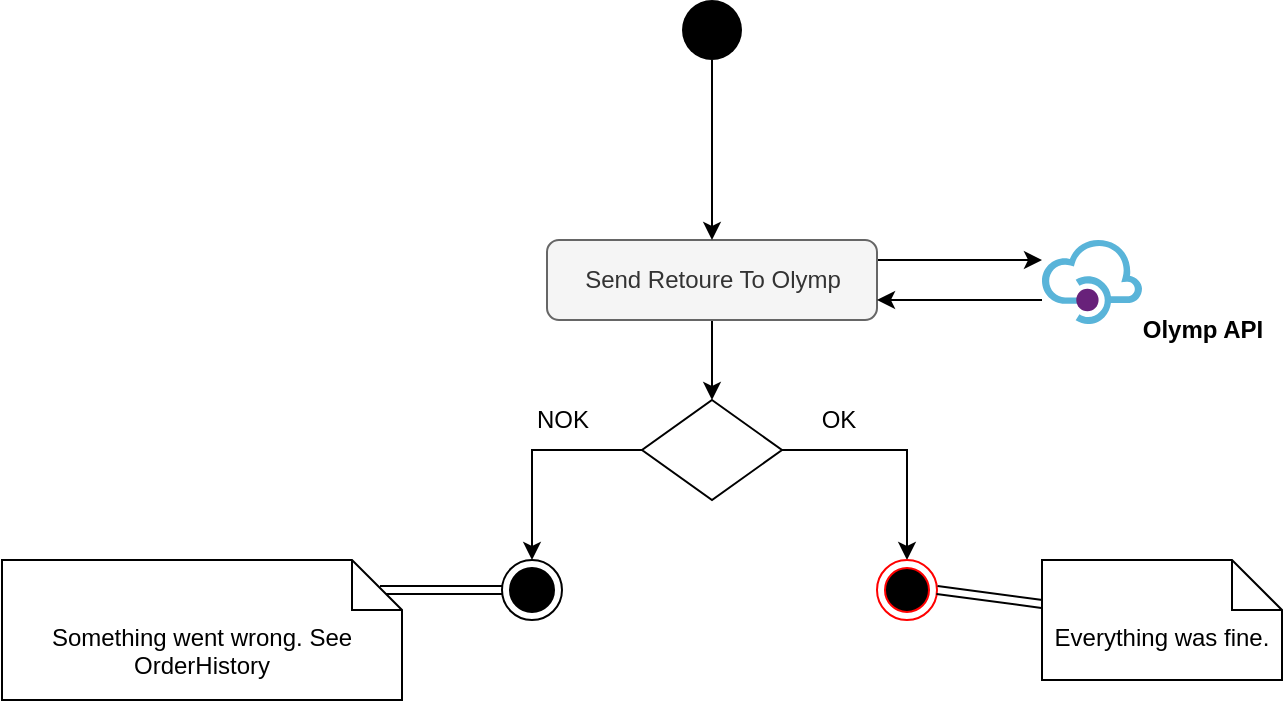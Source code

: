 <mxfile version="20.2.6" type="github">
  <diagram id="icf7YJh2UzKtHFtRUltC" name="Page-1">
    <mxGraphModel dx="2526" dy="1645" grid="1" gridSize="10" guides="1" tooltips="1" connect="1" arrows="1" fold="1" page="1" pageScale="1" pageWidth="1100" pageHeight="850" math="0" shadow="0">
      <root>
        <mxCell id="0" />
        <mxCell id="1" parent="0" />
        <mxCell id="i4U1xHs4qjKVFAHS8vN8-59" style="edgeStyle=orthogonalEdgeStyle;rounded=0;orthogonalLoop=1;jettySize=auto;html=1;entryX=0.5;entryY=0;entryDx=0;entryDy=0;" edge="1" parent="1" source="i4U1xHs4qjKVFAHS8vN8-2" target="i4U1xHs4qjKVFAHS8vN8-16">
          <mxGeometry relative="1" as="geometry" />
        </mxCell>
        <mxCell id="i4U1xHs4qjKVFAHS8vN8-68" style="edgeStyle=orthogonalEdgeStyle;rounded=0;orthogonalLoop=1;jettySize=auto;html=1;exitX=1;exitY=0.25;exitDx=0;exitDy=0;" edge="1" parent="1" source="i4U1xHs4qjKVFAHS8vN8-2" target="i4U1xHs4qjKVFAHS8vN8-66">
          <mxGeometry relative="1" as="geometry">
            <Array as="points">
              <mxPoint x="-510" y="-30" />
              <mxPoint x="-510" y="-30" />
            </Array>
          </mxGeometry>
        </mxCell>
        <mxCell id="i4U1xHs4qjKVFAHS8vN8-2" value="Send Retoure To Olymp" style="rounded=1;whiteSpace=wrap;html=1;fontSize=12;glass=0;strokeWidth=1;shadow=0;fillColor=#f5f5f5;strokeColor=#666666;fontColor=#333333;" vertex="1" parent="1">
          <mxGeometry x="-807.5" y="-40" width="165" height="40" as="geometry" />
        </mxCell>
        <mxCell id="i4U1xHs4qjKVFAHS8vN8-60" style="edgeStyle=orthogonalEdgeStyle;rounded=0;orthogonalLoop=1;jettySize=auto;html=1;entryX=0.5;entryY=0;entryDx=0;entryDy=0;" edge="1" parent="1" source="i4U1xHs4qjKVFAHS8vN8-16" target="i4U1xHs4qjKVFAHS8vN8-18">
          <mxGeometry relative="1" as="geometry" />
        </mxCell>
        <mxCell id="i4U1xHs4qjKVFAHS8vN8-63" style="edgeStyle=orthogonalEdgeStyle;rounded=0;orthogonalLoop=1;jettySize=auto;html=1;entryX=0.5;entryY=0;entryDx=0;entryDy=0;" edge="1" parent="1" source="i4U1xHs4qjKVFAHS8vN8-16" target="i4U1xHs4qjKVFAHS8vN8-62">
          <mxGeometry relative="1" as="geometry" />
        </mxCell>
        <mxCell id="i4U1xHs4qjKVFAHS8vN8-16" value="" style="rhombus;" vertex="1" parent="1">
          <mxGeometry x="-760" y="40" width="70" height="50" as="geometry" />
        </mxCell>
        <mxCell id="i4U1xHs4qjKVFAHS8vN8-18" value="" style="ellipse;html=1;shape=endState;fillColor=#000000;strokeColor=#000000;" vertex="1" parent="1">
          <mxGeometry x="-830" y="120" width="30" height="30" as="geometry" />
        </mxCell>
        <mxCell id="i4U1xHs4qjKVFAHS8vN8-57" style="edgeStyle=orthogonalEdgeStyle;rounded=0;orthogonalLoop=1;jettySize=auto;html=1;entryX=0.5;entryY=0;entryDx=0;entryDy=0;" edge="1" parent="1" source="i4U1xHs4qjKVFAHS8vN8-50" target="i4U1xHs4qjKVFAHS8vN8-2">
          <mxGeometry relative="1" as="geometry" />
        </mxCell>
        <mxCell id="i4U1xHs4qjKVFAHS8vN8-50" value="" style="ellipse;fillColor=#000000;strokeColor=none;" vertex="1" parent="1">
          <mxGeometry x="-740" y="-160" width="30" height="30" as="geometry" />
        </mxCell>
        <mxCell id="i4U1xHs4qjKVFAHS8vN8-61" value="NOK" style="text;html=1;align=center;verticalAlign=middle;resizable=0;points=[];autosize=1;strokeColor=none;fillColor=none;" vertex="1" parent="1">
          <mxGeometry x="-825" y="35" width="50" height="30" as="geometry" />
        </mxCell>
        <mxCell id="i4U1xHs4qjKVFAHS8vN8-62" value="" style="ellipse;html=1;shape=endState;fillColor=#000000;strokeColor=#ff0000;" vertex="1" parent="1">
          <mxGeometry x="-642.5" y="120" width="30" height="30" as="geometry" />
        </mxCell>
        <mxCell id="i4U1xHs4qjKVFAHS8vN8-64" value="OK" style="text;html=1;align=center;verticalAlign=middle;resizable=0;points=[];autosize=1;strokeColor=none;fillColor=none;" vertex="1" parent="1">
          <mxGeometry x="-682.5" y="35" width="40" height="30" as="geometry" />
        </mxCell>
        <mxCell id="i4U1xHs4qjKVFAHS8vN8-69" style="edgeStyle=orthogonalEdgeStyle;rounded=0;orthogonalLoop=1;jettySize=auto;html=1;entryX=1;entryY=0.75;entryDx=0;entryDy=0;" edge="1" parent="1" source="i4U1xHs4qjKVFAHS8vN8-66" target="i4U1xHs4qjKVFAHS8vN8-2">
          <mxGeometry relative="1" as="geometry">
            <Array as="points">
              <mxPoint x="-570" y="-10" />
              <mxPoint x="-570" y="-10" />
            </Array>
          </mxGeometry>
        </mxCell>
        <mxCell id="i4U1xHs4qjKVFAHS8vN8-66" value="" style="sketch=0;aspect=fixed;html=1;points=[];align=center;image;fontSize=12;image=img/lib/mscae/API_Management.svg;" vertex="1" parent="1">
          <mxGeometry x="-560" y="-40" width="50" height="42" as="geometry" />
        </mxCell>
        <mxCell id="i4U1xHs4qjKVFAHS8vN8-73" style="rounded=0;orthogonalLoop=1;jettySize=auto;html=1;entryX=1;entryY=0.5;entryDx=0;entryDy=0;strokeColor=default;shape=link;" edge="1" parent="1" source="i4U1xHs4qjKVFAHS8vN8-70" target="i4U1xHs4qjKVFAHS8vN8-62">
          <mxGeometry relative="1" as="geometry" />
        </mxCell>
        <mxCell id="i4U1xHs4qjKVFAHS8vN8-70" value="Everything was fine." style="shape=note2;boundedLbl=1;whiteSpace=wrap;html=1;size=25;verticalAlign=top;align=center;" vertex="1" parent="1">
          <mxGeometry x="-560" y="120" width="120" height="60" as="geometry" />
        </mxCell>
        <mxCell id="i4U1xHs4qjKVFAHS8vN8-74" style="edgeStyle=orthogonalEdgeStyle;rounded=0;orthogonalLoop=1;jettySize=auto;html=1;exitX=0;exitY=0;exitDx=187.5;exitDy=12.5;exitPerimeter=0;shape=link;" edge="1" parent="1" source="i4U1xHs4qjKVFAHS8vN8-71" target="i4U1xHs4qjKVFAHS8vN8-18">
          <mxGeometry relative="1" as="geometry">
            <Array as="points">
              <mxPoint x="-892" y="135" />
            </Array>
          </mxGeometry>
        </mxCell>
        <mxCell id="i4U1xHs4qjKVFAHS8vN8-71" value="Something went wrong. See OrderHistory" style="shape=note2;boundedLbl=1;whiteSpace=wrap;html=1;size=25;verticalAlign=top;align=center;" vertex="1" parent="1">
          <mxGeometry x="-1080" y="120" width="200" height="70" as="geometry" />
        </mxCell>
        <mxCell id="i4U1xHs4qjKVFAHS8vN8-75" value="&lt;b&gt;Olymp API&lt;/b&gt;" style="text;html=1;align=center;verticalAlign=middle;resizable=0;points=[];autosize=1;strokeColor=none;fillColor=none;" vertex="1" parent="1">
          <mxGeometry x="-520" y="-10" width="80" height="30" as="geometry" />
        </mxCell>
      </root>
    </mxGraphModel>
  </diagram>
</mxfile>
